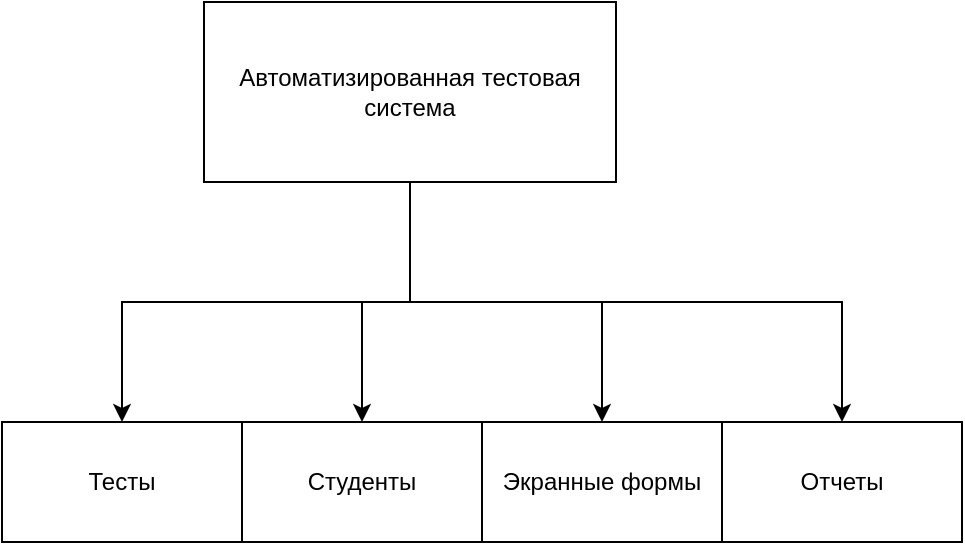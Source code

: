 <mxfile version="23.0.2" type="device">
  <diagram name="Страница — 1" id="aucuDKSha7MqwbifGrvI">
    <mxGraphModel dx="1658" dy="820" grid="1" gridSize="10" guides="1" tooltips="1" connect="1" arrows="1" fold="1" page="1" pageScale="1" pageWidth="827" pageHeight="1169" math="0" shadow="0">
      <root>
        <mxCell id="0" />
        <mxCell id="1" parent="0" />
        <mxCell id="lNLlKgdx6ud1yGo5xzQg-6" style="edgeStyle=orthogonalEdgeStyle;rounded=0;orthogonalLoop=1;jettySize=auto;html=1;exitX=0.5;exitY=1;exitDx=0;exitDy=0;entryX=0.5;entryY=0;entryDx=0;entryDy=0;" edge="1" parent="1" source="lNLlKgdx6ud1yGo5xzQg-1" target="lNLlKgdx6ud1yGo5xzQg-2">
          <mxGeometry relative="1" as="geometry">
            <Array as="points">
              <mxPoint x="414" y="350" />
              <mxPoint x="270" y="350" />
            </Array>
          </mxGeometry>
        </mxCell>
        <mxCell id="lNLlKgdx6ud1yGo5xzQg-7" style="edgeStyle=orthogonalEdgeStyle;rounded=0;orthogonalLoop=1;jettySize=auto;html=1;exitX=0.5;exitY=1;exitDx=0;exitDy=0;entryX=0.5;entryY=0;entryDx=0;entryDy=0;" edge="1" parent="1" source="lNLlKgdx6ud1yGo5xzQg-1" target="lNLlKgdx6ud1yGo5xzQg-3">
          <mxGeometry relative="1" as="geometry" />
        </mxCell>
        <mxCell id="lNLlKgdx6ud1yGo5xzQg-8" style="edgeStyle=orthogonalEdgeStyle;rounded=0;orthogonalLoop=1;jettySize=auto;html=1;exitX=0.5;exitY=1;exitDx=0;exitDy=0;entryX=0.5;entryY=0;entryDx=0;entryDy=0;" edge="1" parent="1" source="lNLlKgdx6ud1yGo5xzQg-1" target="lNLlKgdx6ud1yGo5xzQg-4">
          <mxGeometry relative="1" as="geometry" />
        </mxCell>
        <mxCell id="lNLlKgdx6ud1yGo5xzQg-9" style="edgeStyle=orthogonalEdgeStyle;rounded=0;orthogonalLoop=1;jettySize=auto;html=1;exitX=0.5;exitY=1;exitDx=0;exitDy=0;entryX=0.5;entryY=0;entryDx=0;entryDy=0;" edge="1" parent="1" source="lNLlKgdx6ud1yGo5xzQg-1" target="lNLlKgdx6ud1yGo5xzQg-5">
          <mxGeometry relative="1" as="geometry" />
        </mxCell>
        <mxCell id="lNLlKgdx6ud1yGo5xzQg-1" value="Автоматизированная тестовая система" style="rounded=0;whiteSpace=wrap;html=1;" vertex="1" parent="1">
          <mxGeometry x="311" y="200" width="206" height="90" as="geometry" />
        </mxCell>
        <mxCell id="lNLlKgdx6ud1yGo5xzQg-2" value="Тесты" style="rounded=0;whiteSpace=wrap;html=1;" vertex="1" parent="1">
          <mxGeometry x="210" y="410" width="120" height="60" as="geometry" />
        </mxCell>
        <mxCell id="lNLlKgdx6ud1yGo5xzQg-3" value="Студенты" style="rounded=0;whiteSpace=wrap;html=1;" vertex="1" parent="1">
          <mxGeometry x="330" y="410" width="120" height="60" as="geometry" />
        </mxCell>
        <mxCell id="lNLlKgdx6ud1yGo5xzQg-4" value="Экранные формы" style="rounded=0;whiteSpace=wrap;html=1;" vertex="1" parent="1">
          <mxGeometry x="450" y="410" width="120" height="60" as="geometry" />
        </mxCell>
        <mxCell id="lNLlKgdx6ud1yGo5xzQg-5" value="Отчеты" style="rounded=0;whiteSpace=wrap;html=1;" vertex="1" parent="1">
          <mxGeometry x="570" y="410" width="120" height="60" as="geometry" />
        </mxCell>
      </root>
    </mxGraphModel>
  </diagram>
</mxfile>

